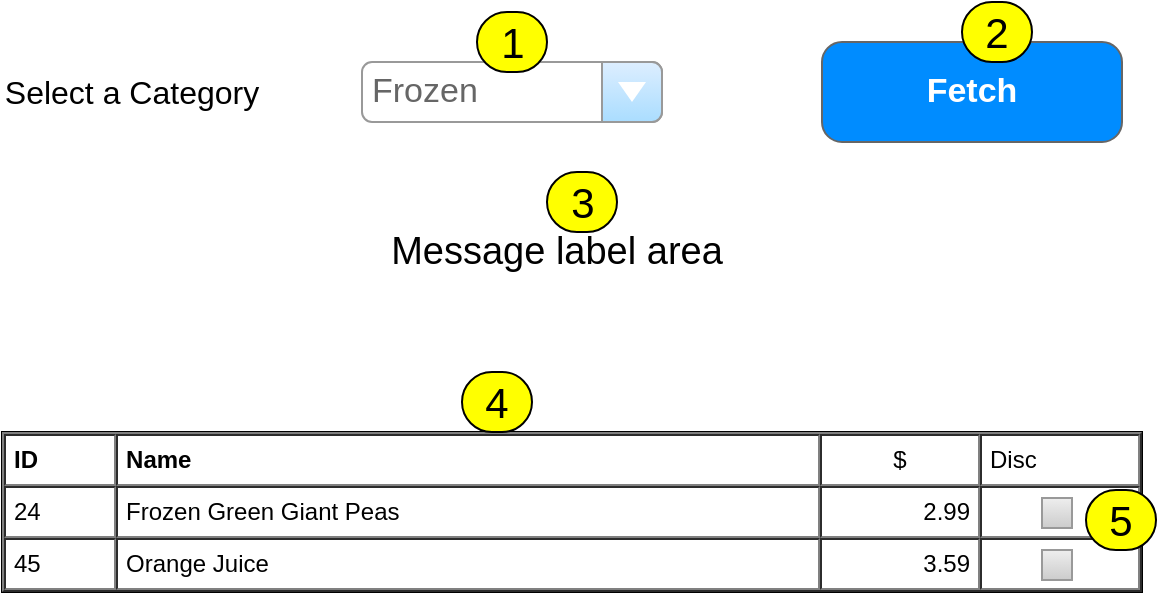 <mxfile version="12.2.6" type="device" pages="1"><diagram id="xwnt8KYMdZYHj_yiY22p" name="Page-1"><mxGraphModel dx="1088" dy="551" grid="1" gridSize="10" guides="1" tooltips="1" connect="1" arrows="1" fold="1" page="1" pageScale="1" pageWidth="850" pageHeight="1100" math="0" shadow="0"><root><mxCell id="0"/><mxCell id="1" parent="0"/><mxCell id="z7zNqFFLIvZC7e6eK8ZG-2" value="Select a Category" style="text;html=1;strokeColor=none;fillColor=none;align=center;verticalAlign=middle;whiteSpace=wrap;rounded=0;fontSize=16;" vertex="1" parent="1"><mxGeometry x="80" y="60" width="130" height="20" as="geometry"/></mxCell><mxCell id="z7zNqFFLIvZC7e6eK8ZG-3" value="Frozen" style="strokeWidth=1;shadow=0;dashed=0;align=center;html=1;shape=mxgraph.mockup.forms.comboBox;strokeColor=#999999;fillColor=#ddeeff;align=left;fillColor2=#aaddff;mainText=;fontColor=#666666;fontSize=17;spacingLeft=3;" vertex="1" parent="1"><mxGeometry x="260" y="55" width="150" height="30" as="geometry"/></mxCell><mxCell id="z7zNqFFLIvZC7e6eK8ZG-4" value="Fetch" style="strokeWidth=1;shadow=0;dashed=0;align=center;html=1;shape=mxgraph.mockup.buttons.button;strokeColor=#666666;fontColor=#ffffff;mainText=;buttonStyle=round;fontSize=17;fontStyle=1;fillColor=#008cff;whiteSpace=wrap;" vertex="1" parent="1"><mxGeometry x="490" y="45" width="150" height="50" as="geometry"/></mxCell><mxCell id="z7zNqFFLIvZC7e6eK8ZG-5" value="Message label area" style="text;html=1;strokeColor=none;fillColor=none;align=center;verticalAlign=middle;whiteSpace=wrap;rounded=0;fontSize=19;" vertex="1" parent="1"><mxGeometry x="270" y="140" width="175" height="20" as="geometry"/></mxCell><mxCell id="z7zNqFFLIvZC7e6eK8ZG-6" value="&lt;table cellpadding=&quot;4&quot; cellspacing=&quot;0&quot; border=&quot;1&quot; style=&quot;font-size: 1em ; width: 100% ; height: 100%&quot; align=&quot;center&quot;&gt;&lt;tbody&gt;&lt;tr&gt;&lt;th&gt;ID&lt;/th&gt;&lt;th style=&quot;text-align: left&quot;&gt;Name&lt;/th&gt;&lt;td style=&quot;text-align: center&quot;&gt;$&lt;/td&gt;&lt;td&gt;Disc&lt;/td&gt;&lt;/tr&gt;&lt;tr&gt;&lt;td&gt;24&lt;/td&gt;&lt;td style=&quot;text-align: left&quot;&gt;Frozen Green Giant Peas&lt;/td&gt;&lt;td style=&quot;text-align: right&quot;&gt;2.99&lt;/td&gt;&lt;td&gt;&lt;br&gt;&lt;/td&gt;&lt;/tr&gt;&lt;tr&gt;&lt;td&gt;45&lt;/td&gt;&lt;td&gt;Orange Juice&lt;/td&gt;&lt;td style=&quot;text-align: right&quot;&gt;3.59&lt;/td&gt;&lt;td&gt;&lt;br&gt;&lt;/td&gt;&lt;/tr&gt;&lt;/tbody&gt;&lt;/table&gt; " style="verticalAlign=top;align=left;overflow=fill;fontSize=12;fontFamily=Helvetica;html=1" vertex="1" parent="1"><mxGeometry x="80" y="240" width="570" height="80" as="geometry"/></mxCell><mxCell id="z7zNqFFLIvZC7e6eK8ZG-7" value="" style="strokeWidth=1;shadow=0;dashed=0;align=center;html=1;shape=mxgraph.mockup.forms.rrect;rSize=0;fillColor=#eeeeee;strokeColor=#999999;gradientColor=#cccccc;align=left;spacingLeft=4;fontSize=17;fontColor=#666666;labelPosition=right;" vertex="1" parent="1"><mxGeometry x="600" y="273" width="15" height="15" as="geometry"/></mxCell><mxCell id="z7zNqFFLIvZC7e6eK8ZG-8" value="" style="strokeWidth=1;shadow=0;dashed=0;align=center;html=1;shape=mxgraph.mockup.forms.rrect;rSize=0;fillColor=#eeeeee;strokeColor=#999999;gradientColor=#cccccc;align=left;spacingLeft=4;fontSize=17;fontColor=#666666;labelPosition=right;" vertex="1" parent="1"><mxGeometry x="600" y="299" width="15" height="15" as="geometry"/></mxCell><mxCell id="z7zNqFFLIvZC7e6eK8ZG-9" value="&lt;font style=&quot;font-size: 21px&quot;&gt;1&lt;/font&gt;" style="text;html=1;strokeColor=#000000;fillColor=#FFFF00;align=center;verticalAlign=middle;whiteSpace=wrap;rounded=1;fontSize=19;arcSize=50;" vertex="1" parent="1"><mxGeometry x="317.5" y="30" width="35" height="30" as="geometry"/></mxCell><mxCell id="z7zNqFFLIvZC7e6eK8ZG-10" value="&lt;font style=&quot;font-size: 21px&quot;&gt;2&lt;/font&gt;" style="text;html=1;strokeColor=#000000;fillColor=#FFFF00;align=center;verticalAlign=middle;whiteSpace=wrap;rounded=1;fontSize=19;arcSize=50;" vertex="1" parent="1"><mxGeometry x="560" y="25" width="35" height="30" as="geometry"/></mxCell><mxCell id="z7zNqFFLIvZC7e6eK8ZG-11" value="&lt;font style=&quot;font-size: 21px&quot;&gt;3&lt;/font&gt;" style="text;html=1;strokeColor=#000000;fillColor=#FFFF00;align=center;verticalAlign=middle;whiteSpace=wrap;rounded=1;fontSize=19;arcSize=50;" vertex="1" parent="1"><mxGeometry x="352.5" y="110" width="35" height="30" as="geometry"/></mxCell><mxCell id="z7zNqFFLIvZC7e6eK8ZG-12" value="&lt;font style=&quot;font-size: 21px&quot;&gt;4&lt;/font&gt;" style="text;html=1;strokeColor=#000000;fillColor=#FFFF00;align=center;verticalAlign=middle;whiteSpace=wrap;rounded=1;fontSize=19;arcSize=50;" vertex="1" parent="1"><mxGeometry x="310" y="210" width="35" height="30" as="geometry"/></mxCell><mxCell id="z7zNqFFLIvZC7e6eK8ZG-13" value="&lt;font style=&quot;font-size: 21px&quot;&gt;5&lt;/font&gt;" style="text;html=1;strokeColor=#000000;fillColor=#FFFF00;align=center;verticalAlign=middle;whiteSpace=wrap;rounded=1;fontSize=19;arcSize=50;" vertex="1" parent="1"><mxGeometry x="622" y="269" width="35" height="30" as="geometry"/></mxCell></root></mxGraphModel></diagram></mxfile>